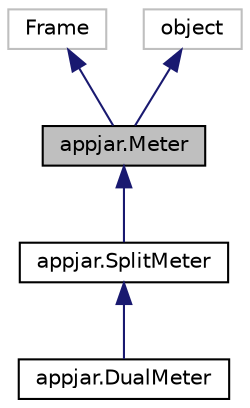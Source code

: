 digraph "appjar.Meter"
{
  edge [fontname="Helvetica",fontsize="10",labelfontname="Helvetica",labelfontsize="10"];
  node [fontname="Helvetica",fontsize="10",shape=record];
  Node0 [label="appjar.Meter",height=0.2,width=0.4,color="black", fillcolor="grey75", style="filled", fontcolor="black"];
  Node1 -> Node0 [dir="back",color="midnightblue",fontsize="10",style="solid",fontname="Helvetica"];
  Node1 [label="Frame",height=0.2,width=0.4,color="grey75", fillcolor="white", style="filled"];
  Node2 -> Node0 [dir="back",color="midnightblue",fontsize="10",style="solid",fontname="Helvetica"];
  Node2 [label="object",height=0.2,width=0.4,color="grey75", fillcolor="white", style="filled"];
  Node0 -> Node3 [dir="back",color="midnightblue",fontsize="10",style="solid",fontname="Helvetica"];
  Node3 [label="appjar.SplitMeter",height=0.2,width=0.4,color="black", fillcolor="white", style="filled",URL="$classappjar_1_1_split_meter.html"];
  Node3 -> Node4 [dir="back",color="midnightblue",fontsize="10",style="solid",fontname="Helvetica"];
  Node4 [label="appjar.DualMeter",height=0.2,width=0.4,color="black", fillcolor="white", style="filled",URL="$classappjar_1_1_dual_meter.html"];
}
